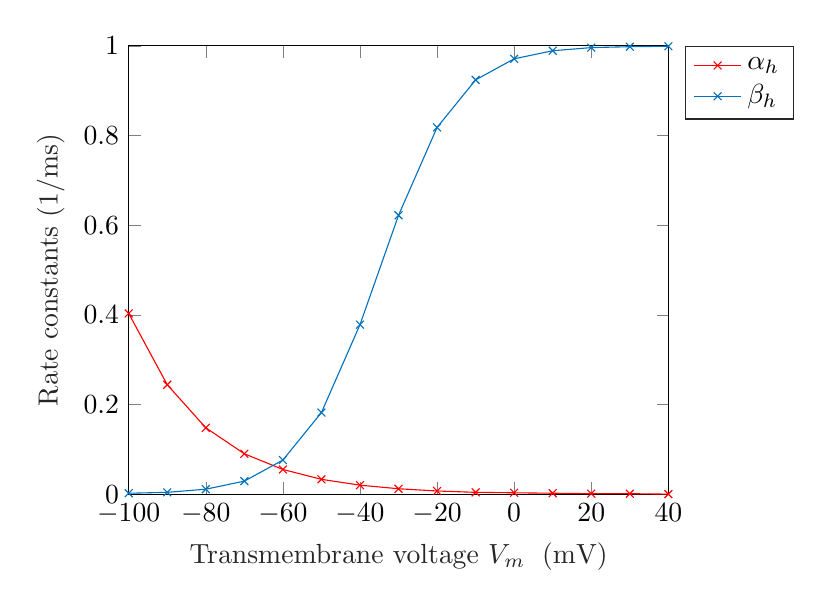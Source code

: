 % This file was created by matlab2tikz.
%
%The latest updates can be retrieved from
%  http://www.mathworks.com/matlabcentral/fileexchange/22022-matlab2tikz-matlab2tikz
%where you can also make suggestions and rate matlab2tikz.
%
\definecolor{mycolor1}{rgb}{0.0,0.447,0.741}%
%
\begin{tikzpicture}

\begin{axis}[%
xmin=-100,
xmax=40,
xlabel style={font=\color{white!15!black}},
xlabel={Transmembrane voltage $V_m \;$ (mV)},
ymin=0,
ymax=1,
ylabel style={font=\color{white!15!black}},
ylabel={Rate constants (1/ms)},
axis background/.style={fill=white},
legend style={legend cell align=left, align=left, draw=white!15!black},
legend pos=outer north east
]
\addplot [color=red, mark=x, mark options={solid, red}]
  table[row sep=crcr]{%
-100	0.403\\
-90	0.244\\
-80	0.148\\
-70	0.09\\
-60	0.055\\
-50	0.033\\
-40	0.02\\
-30	0.012\\
-20	0.007\\
-10	0.004\\
0	0.003\\
10	0.002\\
20	0.001\\
30	0.001\\
40	0.0\\
};
\addlegendentry{$\alpha_h$}

\addplot [color=mycolor1, mark=x, mark options={solid, mycolor1}]
  table[row sep=crcr]{%
-100	0.002\\
-90	0.004\\
-80	0.011\\
-70	0.029\\
-60	0.076\\
-50	0.182\\
-40	0.378\\
-30	0.622\\
-20	0.818\\
-10	0.924\\
0	0.971\\
10	0.989\\
20	0.996\\
30	0.998\\
40	0.999\\
};
\addlegendentry{$\beta_h$}

\end{axis}
\end{tikzpicture}%